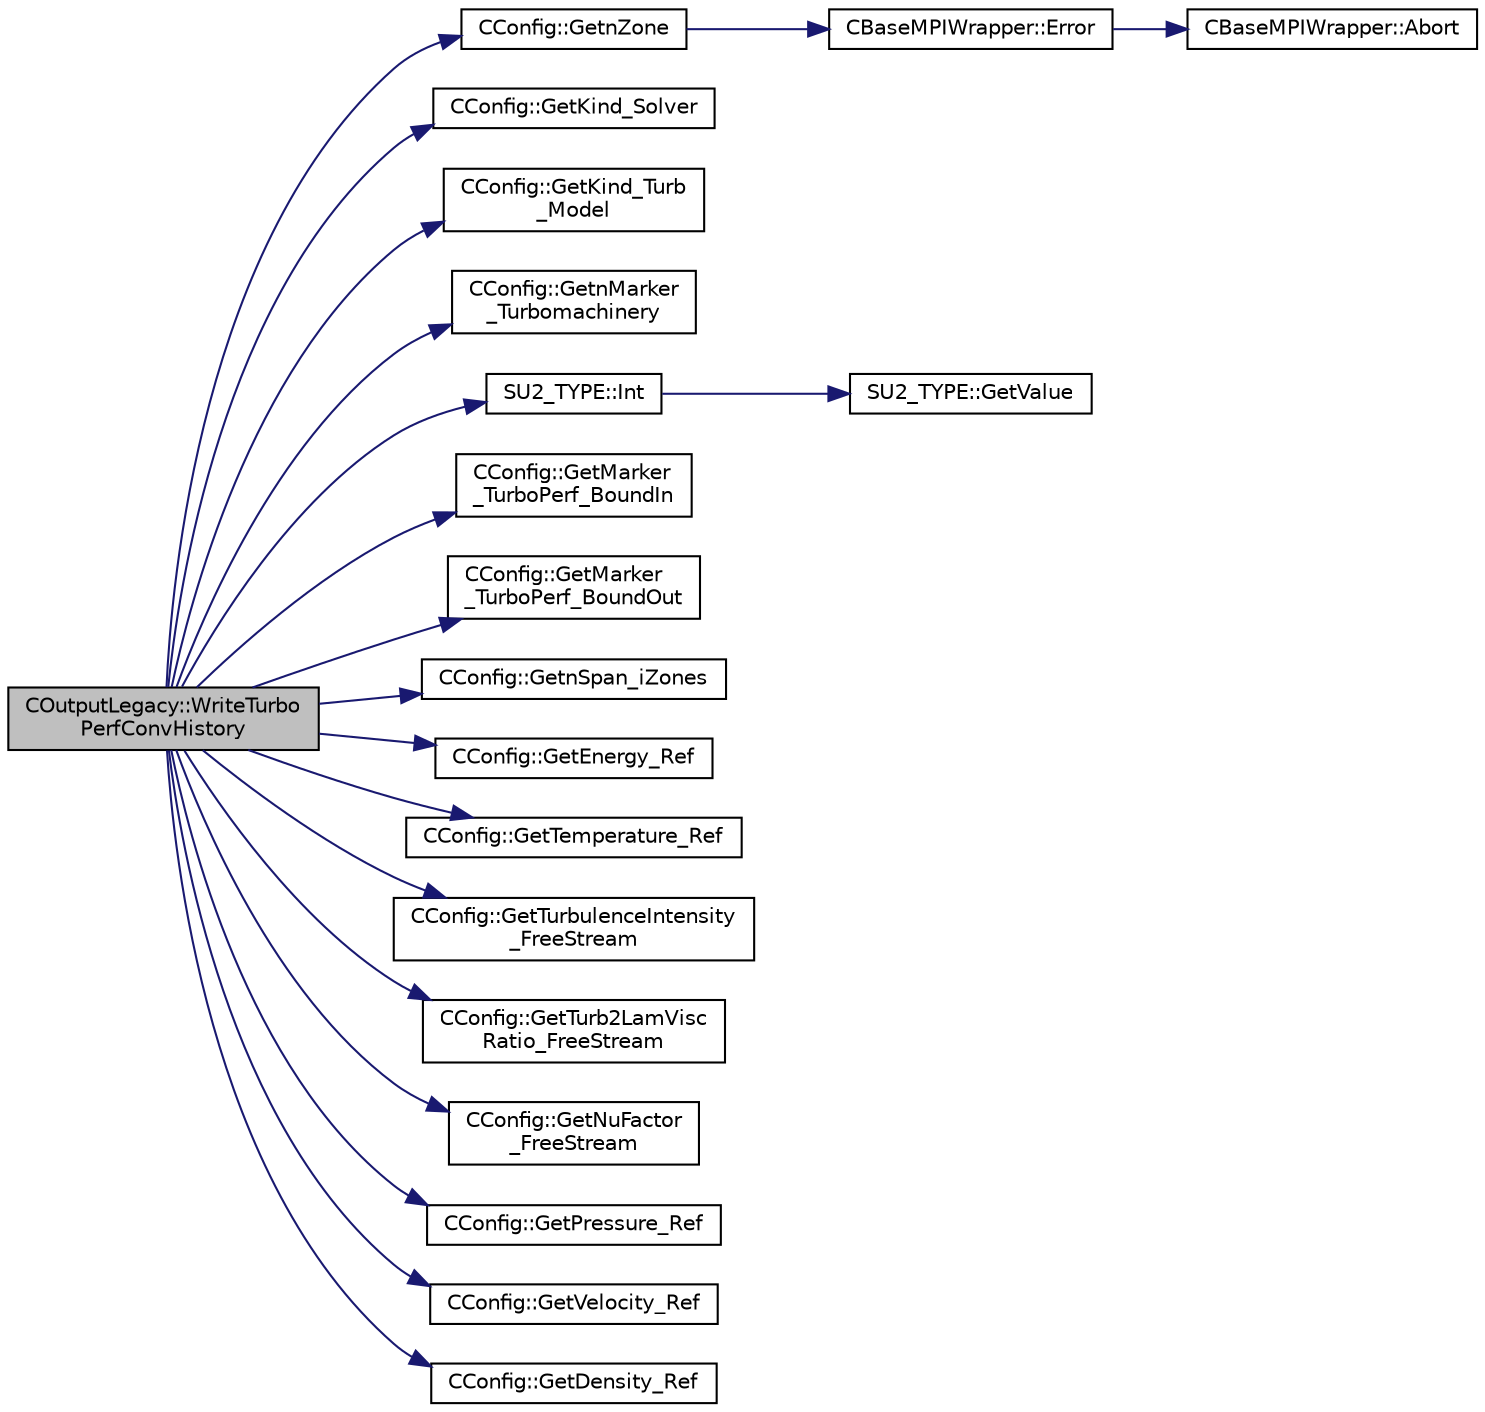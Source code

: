 digraph "COutputLegacy::WriteTurboPerfConvHistory"
{
  edge [fontname="Helvetica",fontsize="10",labelfontname="Helvetica",labelfontsize="10"];
  node [fontname="Helvetica",fontsize="10",shape=record];
  rankdir="LR";
  Node2546 [label="COutputLegacy::WriteTurbo\lPerfConvHistory",height=0.2,width=0.4,color="black", fillcolor="grey75", style="filled", fontcolor="black"];
  Node2546 -> Node2547 [color="midnightblue",fontsize="10",style="solid",fontname="Helvetica"];
  Node2547 [label="CConfig::GetnZone",height=0.2,width=0.4,color="black", fillcolor="white", style="filled",URL="$class_c_config.html#a33f1af516d14a4d3815b577c37398773",tooltip="Gets the number of zones in the mesh file. "];
  Node2547 -> Node2548 [color="midnightblue",fontsize="10",style="solid",fontname="Helvetica"];
  Node2548 [label="CBaseMPIWrapper::Error",height=0.2,width=0.4,color="black", fillcolor="white", style="filled",URL="$class_c_base_m_p_i_wrapper.html#a04457c47629bda56704e6a8804833eeb"];
  Node2548 -> Node2549 [color="midnightblue",fontsize="10",style="solid",fontname="Helvetica"];
  Node2549 [label="CBaseMPIWrapper::Abort",height=0.2,width=0.4,color="black", fillcolor="white", style="filled",URL="$class_c_base_m_p_i_wrapper.html#a21ef5681e2acb532d345e9bab173ef07"];
  Node2546 -> Node2550 [color="midnightblue",fontsize="10",style="solid",fontname="Helvetica"];
  Node2550 [label="CConfig::GetKind_Solver",height=0.2,width=0.4,color="black", fillcolor="white", style="filled",URL="$class_c_config.html#a0e2628fc803f14ec6179427ee02e8655",tooltip="Governing equations of the flow (it can be different from the run time equation). ..."];
  Node2546 -> Node2551 [color="midnightblue",fontsize="10",style="solid",fontname="Helvetica"];
  Node2551 [label="CConfig::GetKind_Turb\l_Model",height=0.2,width=0.4,color="black", fillcolor="white", style="filled",URL="$class_c_config.html#a40aaed07fc5844d505d2c0b7076594d7",tooltip="Get the kind of the turbulence model. "];
  Node2546 -> Node2552 [color="midnightblue",fontsize="10",style="solid",fontname="Helvetica"];
  Node2552 [label="CConfig::GetnMarker\l_Turbomachinery",height=0.2,width=0.4,color="black", fillcolor="white", style="filled",URL="$class_c_config.html#a8f0ce5b4f605f885ae5391f567e3ae20",tooltip="number Turbomachinery performance option specified from config file. "];
  Node2546 -> Node2553 [color="midnightblue",fontsize="10",style="solid",fontname="Helvetica"];
  Node2553 [label="SU2_TYPE::Int",height=0.2,width=0.4,color="black", fillcolor="white", style="filled",URL="$namespace_s_u2___t_y_p_e.html#a6b48817766d8a6486caa2807a52f6bae",tooltip="Casts the primitive value to int (uses GetValue, already implemented for each type). "];
  Node2553 -> Node2554 [color="midnightblue",fontsize="10",style="solid",fontname="Helvetica"];
  Node2554 [label="SU2_TYPE::GetValue",height=0.2,width=0.4,color="black", fillcolor="white", style="filled",URL="$namespace_s_u2___t_y_p_e.html#a0ed43473f5a450ce028d088427bf10cb",tooltip="Get the (primitive) value of the datatype (needs to be implemented for each new type). "];
  Node2546 -> Node2555 [color="midnightblue",fontsize="10",style="solid",fontname="Helvetica"];
  Node2555 [label="CConfig::GetMarker\l_TurboPerf_BoundIn",height=0.2,width=0.4,color="black", fillcolor="white", style="filled",URL="$class_c_config.html#a9097fb3d85384ca4f0aa87152c529c06",tooltip="get inlet bounds name for Turbomachinery performance calculation. "];
  Node2546 -> Node2556 [color="midnightblue",fontsize="10",style="solid",fontname="Helvetica"];
  Node2556 [label="CConfig::GetMarker\l_TurboPerf_BoundOut",height=0.2,width=0.4,color="black", fillcolor="white", style="filled",URL="$class_c_config.html#acd3cd30a2b62c8700ca9a94ce8097b9e",tooltip="get outlet bounds name for Turbomachinery performance calculation. "];
  Node2546 -> Node2557 [color="midnightblue",fontsize="10",style="solid",fontname="Helvetica"];
  Node2557 [label="CConfig::GetnSpan_iZones",height=0.2,width=0.4,color="black", fillcolor="white", style="filled",URL="$class_c_config.html#aa3e82c0cf9bc226e491987b53372a585",tooltip="set number span-wise sections to compute 3D BC and performance for turbomachinery. "];
  Node2546 -> Node2558 [color="midnightblue",fontsize="10",style="solid",fontname="Helvetica"];
  Node2558 [label="CConfig::GetEnergy_Ref",height=0.2,width=0.4,color="black", fillcolor="white", style="filled",URL="$class_c_config.html#a1bdb2d57f337b3d09b7a805ab69763c8",tooltip="Get the value of the reference pressure for non-dimensionalization. "];
  Node2546 -> Node2559 [color="midnightblue",fontsize="10",style="solid",fontname="Helvetica"];
  Node2559 [label="CConfig::GetTemperature_Ref",height=0.2,width=0.4,color="black", fillcolor="white", style="filled",URL="$class_c_config.html#a8ec4a0951d9a432dadffad665a9892b3",tooltip="Get the value of the reference temperature for non-dimensionalization. "];
  Node2546 -> Node2560 [color="midnightblue",fontsize="10",style="solid",fontname="Helvetica"];
  Node2560 [label="CConfig::GetTurbulenceIntensity\l_FreeStream",height=0.2,width=0.4,color="black", fillcolor="white", style="filled",URL="$class_c_config.html#acab57b0918bd4f1d5b9893dcdf0f987c",tooltip="Get the value of the non-dimensionalized freestream turbulence intensity. "];
  Node2546 -> Node2561 [color="midnightblue",fontsize="10",style="solid",fontname="Helvetica"];
  Node2561 [label="CConfig::GetTurb2LamVisc\lRatio_FreeStream",height=0.2,width=0.4,color="black", fillcolor="white", style="filled",URL="$class_c_config.html#ab2c45bd43a8f9e852c7f52a0b5003552",tooltip="Get the value of the turbulent to laminar viscosity ratio. "];
  Node2546 -> Node2562 [color="midnightblue",fontsize="10",style="solid",fontname="Helvetica"];
  Node2562 [label="CConfig::GetNuFactor\l_FreeStream",height=0.2,width=0.4,color="black", fillcolor="white", style="filled",URL="$class_c_config.html#a1686e41b9c933ecd7f6452ed2cf743a6",tooltip="Get the value of the non-dimensionalized freestream turbulence intensity. "];
  Node2546 -> Node2563 [color="midnightblue",fontsize="10",style="solid",fontname="Helvetica"];
  Node2563 [label="CConfig::GetPressure_Ref",height=0.2,width=0.4,color="black", fillcolor="white", style="filled",URL="$class_c_config.html#a39147c417b27ad7df00efea4ea1fcecc",tooltip="Get the value of the reference pressure for non-dimensionalization. "];
  Node2546 -> Node2564 [color="midnightblue",fontsize="10",style="solid",fontname="Helvetica"];
  Node2564 [label="CConfig::GetVelocity_Ref",height=0.2,width=0.4,color="black", fillcolor="white", style="filled",URL="$class_c_config.html#a8f2c6f68c1e3756237596a7274e713f4",tooltip="Get the value of the reference velocity for non-dimensionalization. "];
  Node2546 -> Node2565 [color="midnightblue",fontsize="10",style="solid",fontname="Helvetica"];
  Node2565 [label="CConfig::GetDensity_Ref",height=0.2,width=0.4,color="black", fillcolor="white", style="filled",URL="$class_c_config.html#a8cc3d7d06d995bf315cbed96412a9b7e",tooltip="Get the value of the reference density for non-dimensionalization. "];
}
